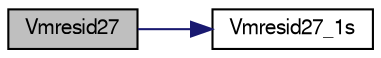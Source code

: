 digraph G
{
  edge [fontname="FreeSans",fontsize="10",labelfontname="FreeSans",labelfontsize="10"];
  node [fontname="FreeSans",fontsize="10",shape=record];
  rankdir=LR;
  Node1 [label="Vmresid27",height=0.2,width=0.4,color="black", fillcolor="grey75", style="filled" fontcolor="black"];
  Node1 -> Node2 [color="midnightblue",fontsize="10",style="solid",fontname="FreeSans"];
  Node2 [label="Vmresid27_1s",height=0.2,width=0.4,color="black", fillcolor="white", style="filled",URL="$matvecd_8c.html#ab7124f1317c5bdbc31867ff441fff07f"];
}

